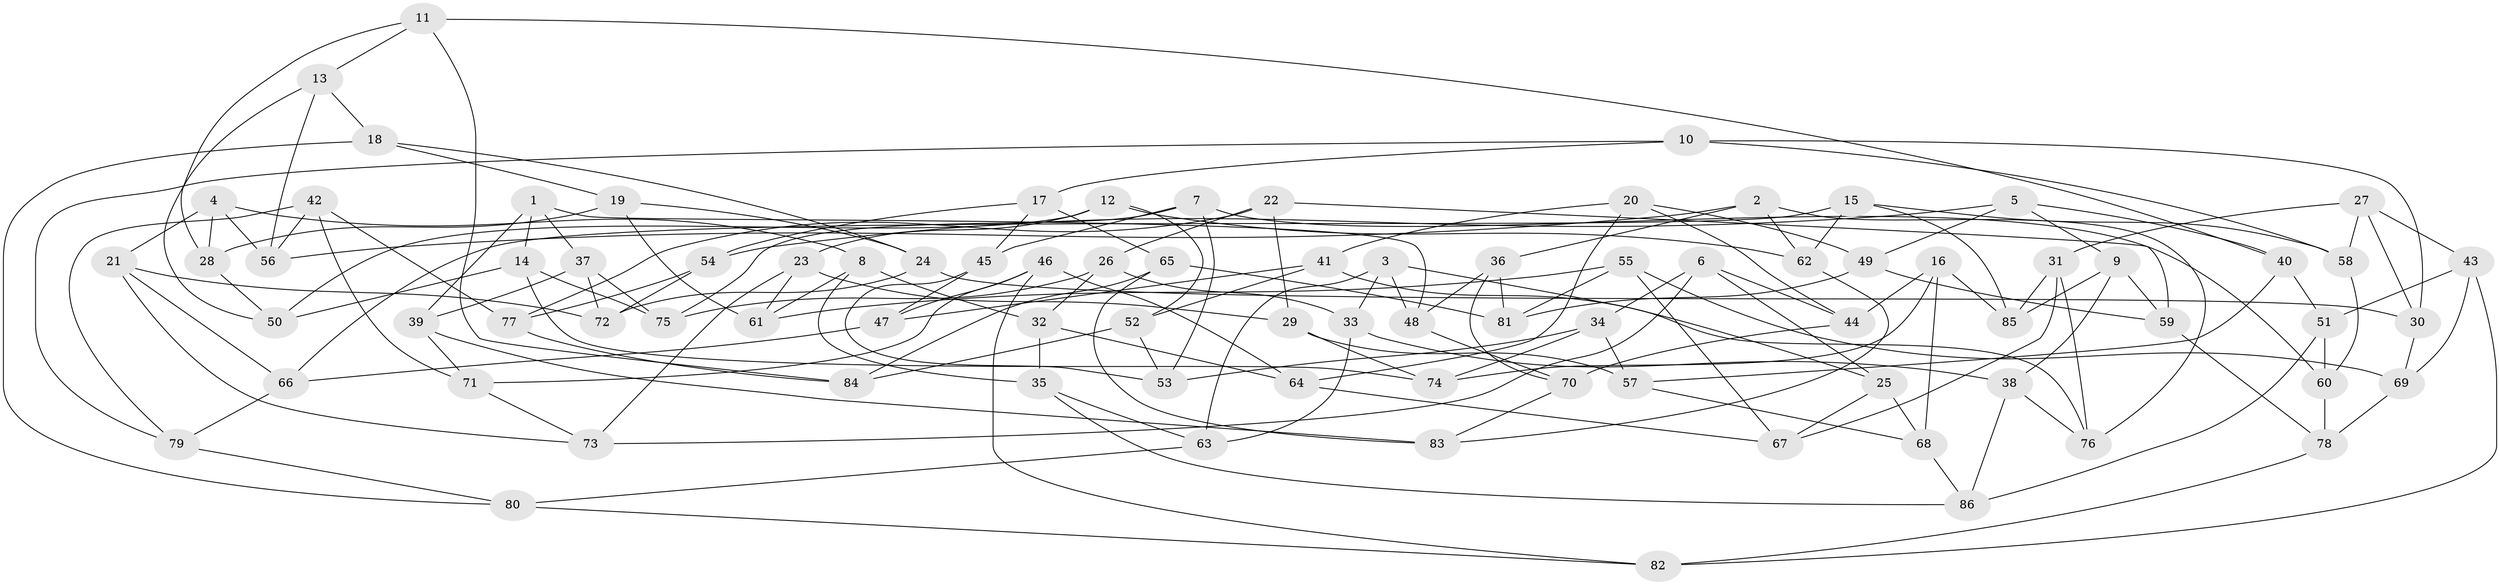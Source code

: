 // coarse degree distribution, {4: 0.37735849056603776, 6: 0.5849056603773585, 5: 0.03773584905660377}
// Generated by graph-tools (version 1.1) at 2025/42/03/06/25 10:42:23]
// undirected, 86 vertices, 172 edges
graph export_dot {
graph [start="1"]
  node [color=gray90,style=filled];
  1;
  2;
  3;
  4;
  5;
  6;
  7;
  8;
  9;
  10;
  11;
  12;
  13;
  14;
  15;
  16;
  17;
  18;
  19;
  20;
  21;
  22;
  23;
  24;
  25;
  26;
  27;
  28;
  29;
  30;
  31;
  32;
  33;
  34;
  35;
  36;
  37;
  38;
  39;
  40;
  41;
  42;
  43;
  44;
  45;
  46;
  47;
  48;
  49;
  50;
  51;
  52;
  53;
  54;
  55;
  56;
  57;
  58;
  59;
  60;
  61;
  62;
  63;
  64;
  65;
  66;
  67;
  68;
  69;
  70;
  71;
  72;
  73;
  74;
  75;
  76;
  77;
  78;
  79;
  80;
  81;
  82;
  83;
  84;
  85;
  86;
  1 -- 39;
  1 -- 37;
  1 -- 14;
  1 -- 48;
  2 -- 62;
  2 -- 36;
  2 -- 76;
  2 -- 56;
  3 -- 63;
  3 -- 33;
  3 -- 48;
  3 -- 25;
  4 -- 21;
  4 -- 28;
  4 -- 56;
  4 -- 8;
  5 -- 9;
  5 -- 54;
  5 -- 49;
  5 -- 40;
  6 -- 73;
  6 -- 34;
  6 -- 25;
  6 -- 44;
  7 -- 53;
  7 -- 60;
  7 -- 75;
  7 -- 45;
  8 -- 61;
  8 -- 32;
  8 -- 35;
  9 -- 38;
  9 -- 85;
  9 -- 59;
  10 -- 30;
  10 -- 58;
  10 -- 79;
  10 -- 17;
  11 -- 84;
  11 -- 13;
  11 -- 40;
  11 -- 28;
  12 -- 23;
  12 -- 52;
  12 -- 50;
  12 -- 62;
  13 -- 18;
  13 -- 50;
  13 -- 56;
  14 -- 50;
  14 -- 74;
  14 -- 75;
  15 -- 62;
  15 -- 85;
  15 -- 58;
  15 -- 66;
  16 -- 74;
  16 -- 85;
  16 -- 68;
  16 -- 44;
  17 -- 65;
  17 -- 45;
  17 -- 54;
  18 -- 19;
  18 -- 24;
  18 -- 80;
  19 -- 61;
  19 -- 24;
  19 -- 28;
  20 -- 44;
  20 -- 49;
  20 -- 64;
  20 -- 41;
  21 -- 66;
  21 -- 73;
  21 -- 72;
  22 -- 26;
  22 -- 29;
  22 -- 77;
  22 -- 59;
  23 -- 29;
  23 -- 61;
  23 -- 73;
  24 -- 30;
  24 -- 72;
  25 -- 68;
  25 -- 67;
  26 -- 32;
  26 -- 75;
  26 -- 33;
  27 -- 43;
  27 -- 58;
  27 -- 31;
  27 -- 30;
  28 -- 50;
  29 -- 57;
  29 -- 74;
  30 -- 69;
  31 -- 85;
  31 -- 76;
  31 -- 67;
  32 -- 35;
  32 -- 64;
  33 -- 38;
  33 -- 63;
  34 -- 53;
  34 -- 57;
  34 -- 74;
  35 -- 86;
  35 -- 63;
  36 -- 48;
  36 -- 70;
  36 -- 81;
  37 -- 72;
  37 -- 75;
  37 -- 39;
  38 -- 76;
  38 -- 86;
  39 -- 71;
  39 -- 83;
  40 -- 51;
  40 -- 57;
  41 -- 76;
  41 -- 52;
  41 -- 47;
  42 -- 79;
  42 -- 56;
  42 -- 71;
  42 -- 77;
  43 -- 69;
  43 -- 82;
  43 -- 51;
  44 -- 70;
  45 -- 53;
  45 -- 47;
  46 -- 71;
  46 -- 64;
  46 -- 47;
  46 -- 82;
  47 -- 66;
  48 -- 70;
  49 -- 59;
  49 -- 81;
  51 -- 60;
  51 -- 86;
  52 -- 84;
  52 -- 53;
  54 -- 72;
  54 -- 77;
  55 -- 81;
  55 -- 67;
  55 -- 69;
  55 -- 61;
  57 -- 68;
  58 -- 60;
  59 -- 78;
  60 -- 78;
  62 -- 83;
  63 -- 80;
  64 -- 67;
  65 -- 84;
  65 -- 81;
  65 -- 83;
  66 -- 79;
  68 -- 86;
  69 -- 78;
  70 -- 83;
  71 -- 73;
  77 -- 84;
  78 -- 82;
  79 -- 80;
  80 -- 82;
}
